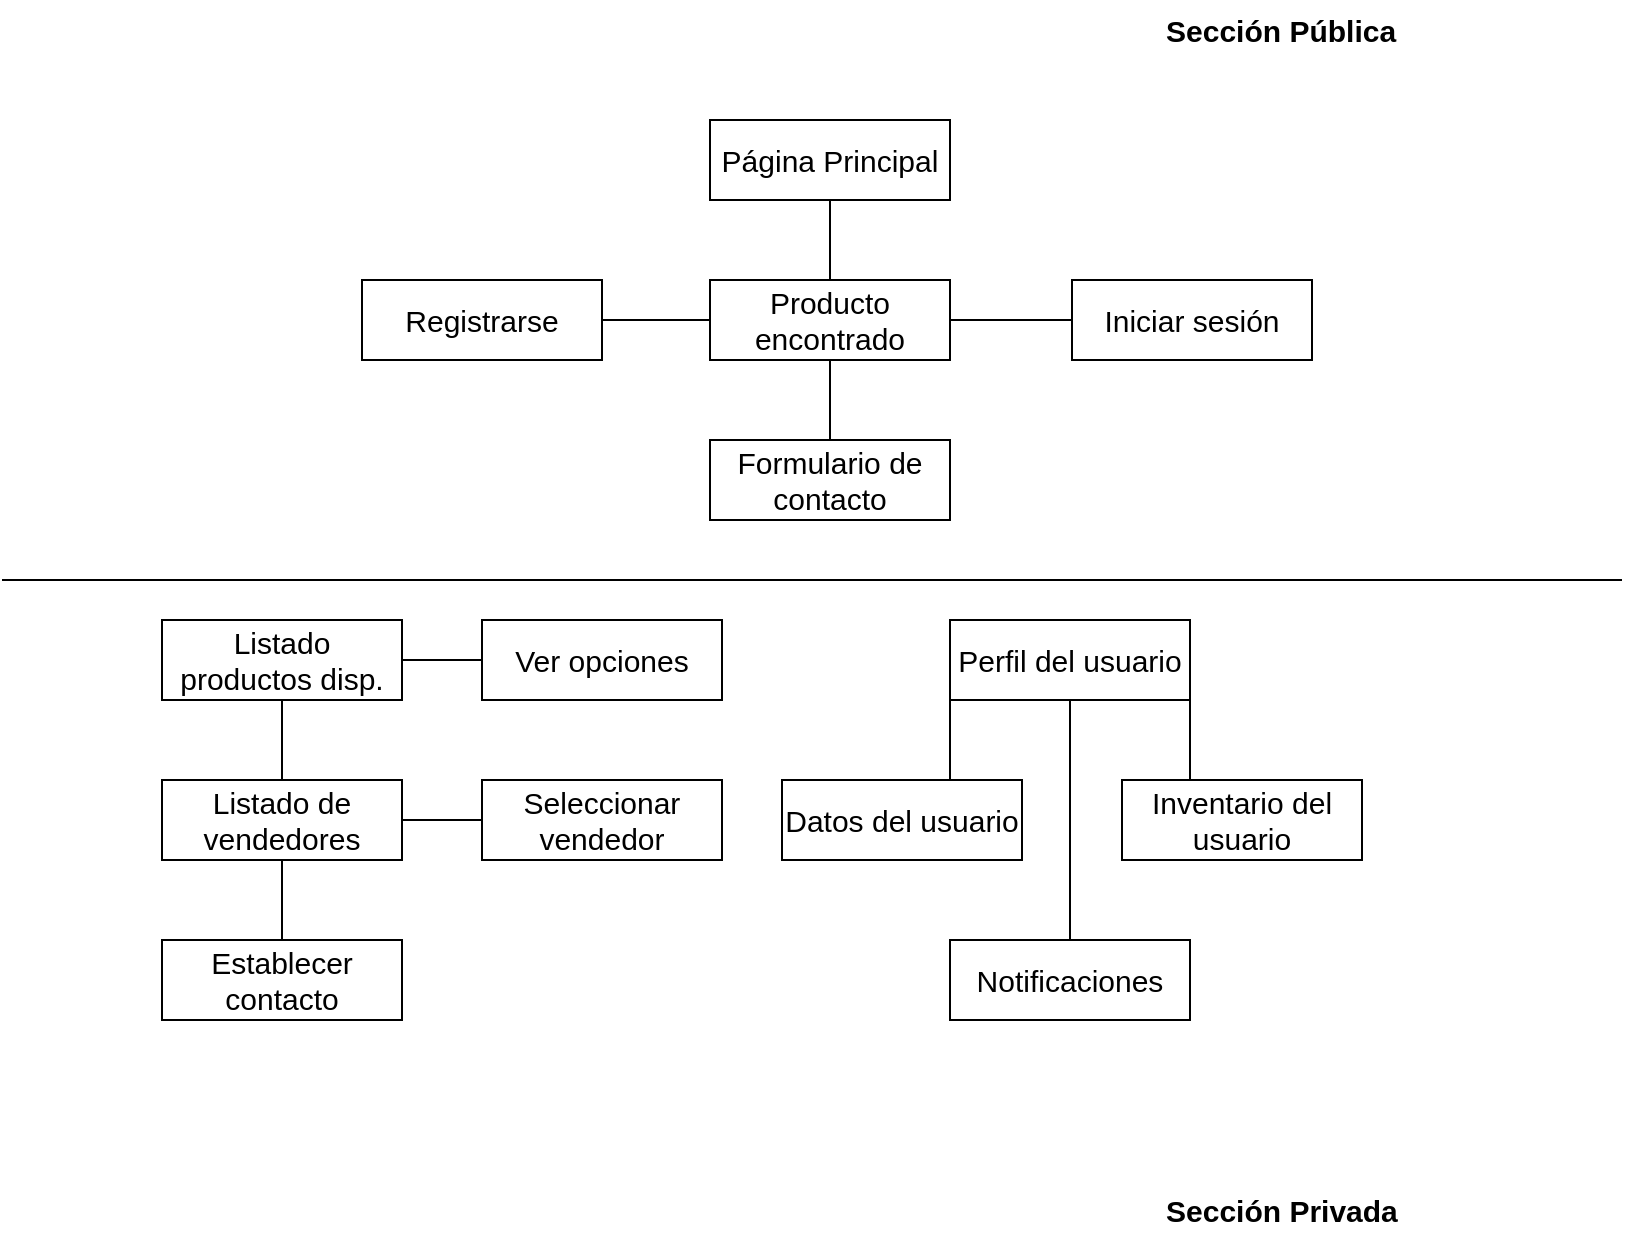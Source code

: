 <mxfile>
    <diagram id="SH3kvAbpNOXTKK_c3lki" name="Page-1">
        <mxGraphModel dx="1103" dy="630" grid="1" gridSize="10" guides="1" tooltips="1" connect="1" arrows="1" fold="1" page="1" pageScale="1" pageWidth="827" pageHeight="1169" math="0" shadow="0">
            <root>
                <mxCell id="0"/>
                <mxCell id="1" parent="0"/>
                <mxCell id="2" value="&lt;b style=&quot;font-size: 15px;&quot;&gt;Sección Pública&amp;nbsp;&lt;/b&gt;" style="text;html=1;align=left;verticalAlign=middle;whiteSpace=wrap;rounded=0;fontSize=15;" parent="1" vertex="1">
                    <mxGeometry x="580" y="50" width="130" height="30" as="geometry"/>
                </mxCell>
                <mxCell id="4" value="" style="endArrow=none;html=1;" parent="1" edge="1">
                    <mxGeometry width="50" height="50" relative="1" as="geometry">
                        <mxPoint y="340" as="sourcePoint"/>
                        <mxPoint x="810" y="340" as="targetPoint"/>
                    </mxGeometry>
                </mxCell>
                <mxCell id="5" value="&lt;b style=&quot;font-size: 15px;&quot;&gt;Sección Privada&amp;nbsp;&lt;/b&gt;" style="text;html=1;align=left;verticalAlign=middle;whiteSpace=wrap;rounded=0;fontSize=15;" parent="1" vertex="1">
                    <mxGeometry x="580" y="640" width="130" height="30" as="geometry"/>
                </mxCell>
                <mxCell id="6" value="Página Principal" style="rounded=0;whiteSpace=wrap;html=1;fontSize=15;" parent="1" vertex="1">
                    <mxGeometry x="354" y="110" width="120" height="40" as="geometry"/>
                </mxCell>
                <mxCell id="8" value="Registrarse" style="rounded=0;whiteSpace=wrap;html=1;fontSize=15;" parent="1" vertex="1">
                    <mxGeometry x="180" y="190" width="120" height="40" as="geometry"/>
                </mxCell>
                <mxCell id="9" value="Producto encontrado" style="rounded=0;whiteSpace=wrap;html=1;fontSize=15;" parent="1" vertex="1">
                    <mxGeometry x="354" y="190" width="120" height="40" as="geometry"/>
                </mxCell>
                <mxCell id="10" value="Iniciar sesión" style="rounded=0;whiteSpace=wrap;html=1;fontSize=15;" parent="1" vertex="1">
                    <mxGeometry x="535" y="190" width="120" height="40" as="geometry"/>
                </mxCell>
                <mxCell id="11" value="" style="endArrow=none;html=1;fontSize=15;entryX=0.5;entryY=1;entryDx=0;entryDy=0;exitX=0.5;exitY=0;exitDx=0;exitDy=0;" parent="1" source="9" target="6" edge="1">
                    <mxGeometry width="50" height="50" relative="1" as="geometry">
                        <mxPoint x="230" y="280" as="sourcePoint"/>
                        <mxPoint x="280" y="230" as="targetPoint"/>
                    </mxGeometry>
                </mxCell>
                <mxCell id="12" value="" style="endArrow=none;html=1;fontSize=15;entryX=1;entryY=0.5;entryDx=0;entryDy=0;exitX=0;exitY=0.5;exitDx=0;exitDy=0;" parent="1" source="9" target="8" edge="1">
                    <mxGeometry width="50" height="50" relative="1" as="geometry">
                        <mxPoint x="190" y="280" as="sourcePoint"/>
                        <mxPoint x="260" y="240" as="targetPoint"/>
                    </mxGeometry>
                </mxCell>
                <mxCell id="13" value="" style="endArrow=none;html=1;fontSize=15;entryX=0;entryY=0.5;entryDx=0;entryDy=0;exitX=1;exitY=0.5;exitDx=0;exitDy=0;" parent="1" source="9" target="10" edge="1">
                    <mxGeometry width="50" height="50" relative="1" as="geometry">
                        <mxPoint x="270" y="280" as="sourcePoint"/>
                        <mxPoint x="270" y="250" as="targetPoint"/>
                    </mxGeometry>
                </mxCell>
                <mxCell id="14" value="Listado productos disp." style="rounded=0;whiteSpace=wrap;html=1;fontSize=15;" parent="1" vertex="1">
                    <mxGeometry x="80" y="360" width="120" height="40" as="geometry"/>
                </mxCell>
                <mxCell id="15" value="Ver opciones" style="rounded=0;whiteSpace=wrap;html=1;fontSize=15;" parent="1" vertex="1">
                    <mxGeometry x="240" y="360" width="120" height="40" as="geometry"/>
                </mxCell>
                <mxCell id="16" value="" style="endArrow=none;html=1;fontSize=15;entryX=0;entryY=0.5;entryDx=0;entryDy=0;exitX=1;exitY=0.5;exitDx=0;exitDy=0;" parent="1" source="14" target="15" edge="1">
                    <mxGeometry width="50" height="50" relative="1" as="geometry">
                        <mxPoint x="260" y="270" as="sourcePoint"/>
                        <mxPoint x="260" y="240" as="targetPoint"/>
                        <Array as="points">
                            <mxPoint x="220" y="380"/>
                        </Array>
                    </mxGeometry>
                </mxCell>
                <mxCell id="17" value="Perfil del usuario" style="rounded=0;whiteSpace=wrap;html=1;fontSize=15;" parent="1" vertex="1">
                    <mxGeometry x="474" y="360" width="120" height="40" as="geometry"/>
                </mxCell>
                <mxCell id="18" value="Inventario del usuario" style="rounded=0;whiteSpace=wrap;html=1;fontSize=15;" parent="1" vertex="1">
                    <mxGeometry x="560" y="440" width="120" height="40" as="geometry"/>
                </mxCell>
                <mxCell id="19" value="Datos del usuario" style="rounded=0;whiteSpace=wrap;html=1;fontSize=15;" parent="1" vertex="1">
                    <mxGeometry x="390" y="440" width="120" height="40" as="geometry"/>
                </mxCell>
                <mxCell id="20" value="" style="endArrow=none;html=1;fontSize=15;exitX=0.5;exitY=1;exitDx=0;exitDy=0;entryX=0.5;entryY=0;entryDx=0;entryDy=0;" parent="1" source="17" target="36" edge="1">
                    <mxGeometry width="50" height="50" relative="1" as="geometry">
                        <mxPoint x="110" y="410" as="sourcePoint"/>
                        <mxPoint x="534" y="420" as="targetPoint"/>
                        <Array as="points"/>
                    </mxGeometry>
                </mxCell>
                <mxCell id="21" value="" style="endArrow=none;html=1;fontSize=15;entryX=1;entryY=0;entryDx=0;entryDy=0;exitX=0;exitY=0;exitDx=0;exitDy=0;" parent="1" source="36" target="36" edge="1">
                    <mxGeometry width="50" height="50" relative="1" as="geometry">
                        <mxPoint x="449" y="520" as="sourcePoint"/>
                        <mxPoint x="619" y="520" as="targetPoint"/>
                    </mxGeometry>
                </mxCell>
                <mxCell id="24" value="Listado de vendedores" style="rounded=0;whiteSpace=wrap;html=1;fontSize=15;" parent="1" vertex="1">
                    <mxGeometry x="80" y="440" width="120" height="40" as="geometry"/>
                </mxCell>
                <mxCell id="25" value="Seleccionar vendedor" style="rounded=0;whiteSpace=wrap;html=1;fontSize=15;" parent="1" vertex="1">
                    <mxGeometry x="240" y="440" width="120" height="40" as="geometry"/>
                </mxCell>
                <mxCell id="27" value="" style="endArrow=none;html=1;fontSize=15;entryX=0;entryY=0.5;entryDx=0;entryDy=0;exitX=1;exitY=0.5;exitDx=0;exitDy=0;" parent="1" source="24" target="25" edge="1">
                    <mxGeometry width="50" height="50" relative="1" as="geometry">
                        <mxPoint x="210" y="390" as="sourcePoint"/>
                        <mxPoint x="250" y="390" as="targetPoint"/>
                        <Array as="points"/>
                    </mxGeometry>
                </mxCell>
                <mxCell id="28" value="" style="endArrow=none;html=1;fontSize=15;exitX=0.5;exitY=1;exitDx=0;exitDy=0;entryX=0.5;entryY=0;entryDx=0;entryDy=0;" parent="1" source="14" target="24" edge="1">
                    <mxGeometry width="50" height="50" relative="1" as="geometry">
                        <mxPoint x="544" y="410" as="sourcePoint"/>
                        <mxPoint x="544" y="430" as="targetPoint"/>
                        <Array as="points"/>
                    </mxGeometry>
                </mxCell>
                <mxCell id="31" value="Formulario de contacto" style="rounded=0;whiteSpace=wrap;html=1;fontSize=15;" parent="1" vertex="1">
                    <mxGeometry x="354" y="270" width="120" height="40" as="geometry"/>
                </mxCell>
                <mxCell id="35" value="" style="endArrow=none;html=1;entryX=0.5;entryY=1;entryDx=0;entryDy=0;exitX=0.5;exitY=0;exitDx=0;exitDy=0;" parent="1" source="31" target="9" edge="1">
                    <mxGeometry width="50" height="50" relative="1" as="geometry">
                        <mxPoint x="390" y="340" as="sourcePoint"/>
                        <mxPoint x="420" y="240" as="targetPoint"/>
                    </mxGeometry>
                </mxCell>
                <mxCell id="36" value="Notificaciones" style="rounded=0;whiteSpace=wrap;html=1;fontSize=15;" parent="1" vertex="1">
                    <mxGeometry x="474" y="520" width="120" height="40" as="geometry"/>
                </mxCell>
                <mxCell id="39" value="" style="endArrow=none;html=1;exitX=0;exitY=1;exitDx=0;exitDy=0;" parent="1" source="17" edge="1">
                    <mxGeometry width="50" height="50" relative="1" as="geometry">
                        <mxPoint x="390" y="350" as="sourcePoint"/>
                        <mxPoint x="474" y="440" as="targetPoint"/>
                    </mxGeometry>
                </mxCell>
                <mxCell id="40" value="" style="endArrow=none;html=1;entryX=1;entryY=1;entryDx=0;entryDy=0;" parent="1" target="17" edge="1">
                    <mxGeometry width="50" height="50" relative="1" as="geometry">
                        <mxPoint x="594" y="440" as="sourcePoint"/>
                        <mxPoint x="440" y="300" as="targetPoint"/>
                    </mxGeometry>
                </mxCell>
                <mxCell id="41" value="Establecer contacto" style="rounded=0;whiteSpace=wrap;html=1;fontSize=15;" parent="1" vertex="1">
                    <mxGeometry x="80" y="520" width="120" height="40" as="geometry"/>
                </mxCell>
                <mxCell id="44" value="" style="endArrow=none;html=1;entryX=0.5;entryY=1;entryDx=0;entryDy=0;exitX=0.5;exitY=0;exitDx=0;exitDy=0;" parent="1" source="41" target="24" edge="1">
                    <mxGeometry width="50" height="50" relative="1" as="geometry">
                        <mxPoint x="390" y="540" as="sourcePoint"/>
                        <mxPoint x="440" y="490" as="targetPoint"/>
                    </mxGeometry>
                </mxCell>
            </root>
        </mxGraphModel>
    </diagram>
</mxfile>